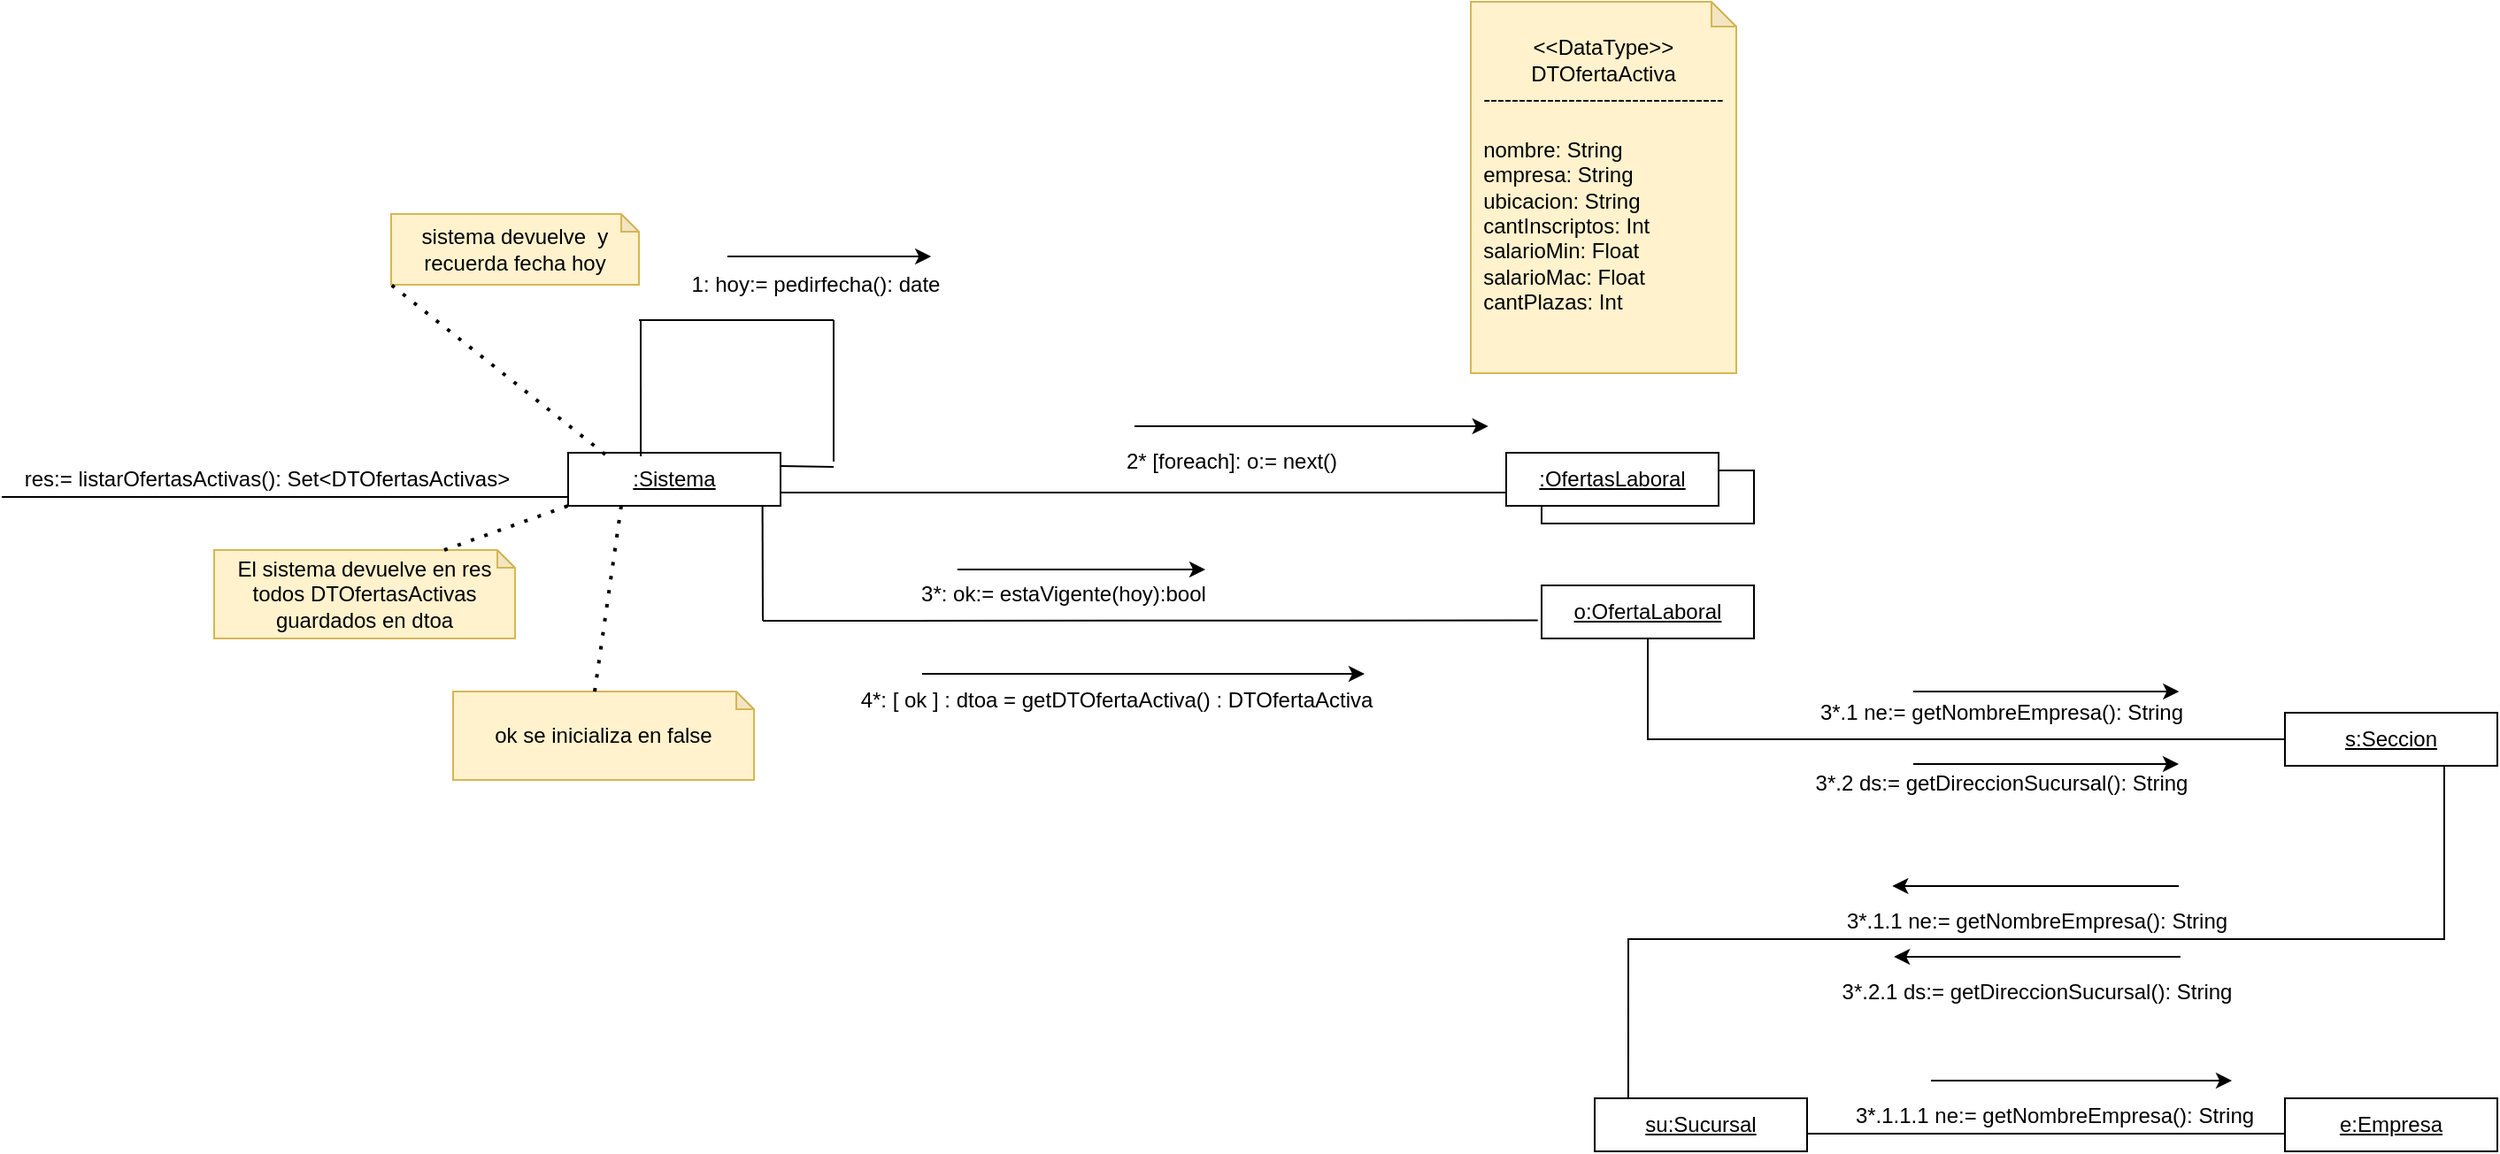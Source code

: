 <mxfile version="21.2.8" type="device">
  <diagram name="Página-1" id="w_VTXJSQc_wQ8aHEEqWT">
    <mxGraphModel dx="2245" dy="820" grid="1" gridSize="10" guides="1" tooltips="1" connect="1" arrows="1" fold="1" page="1" pageScale="1" pageWidth="827" pageHeight="1169" math="0" shadow="0">
      <root>
        <mxCell id="0" />
        <mxCell id="1" parent="0" />
        <mxCell id="RRVLJ1oTEtqvI1q0MnSC-2" value="" style="rounded=0;whiteSpace=wrap;html=1;" parent="1" vertex="1">
          <mxGeometry x="580" y="575" width="120" height="30" as="geometry" />
        </mxCell>
        <mxCell id="RRVLJ1oTEtqvI1q0MnSC-3" value="&lt;u&gt;:OfertasLaboral&lt;br&gt;&lt;/u&gt;" style="rounded=0;whiteSpace=wrap;html=1;" parent="1" vertex="1">
          <mxGeometry x="560" y="565" width="120" height="30" as="geometry" />
        </mxCell>
        <mxCell id="RRVLJ1oTEtqvI1q0MnSC-4" value="&lt;u&gt;:Sistema&lt;/u&gt;" style="rounded=0;whiteSpace=wrap;html=1;" parent="1" vertex="1">
          <mxGeometry x="30" y="565" width="120" height="30" as="geometry" />
        </mxCell>
        <mxCell id="RRVLJ1oTEtqvI1q0MnSC-5" value="" style="endArrow=none;html=1;rounded=0;exitX=0;exitY=1;exitDx=0;exitDy=0;" parent="1" source="RRVLJ1oTEtqvI1q0MnSC-6" edge="1">
          <mxGeometry width="50" height="50" relative="1" as="geometry">
            <mxPoint x="-290" y="594.5" as="sourcePoint" />
            <mxPoint x="30" y="590" as="targetPoint" />
          </mxGeometry>
        </mxCell>
        <mxCell id="RRVLJ1oTEtqvI1q0MnSC-6" value="res:= listarOfertasActivas(): Set&amp;lt;DTOfertasActivas&amp;gt;" style="text;html=1;strokeColor=none;fillColor=none;align=center;verticalAlign=middle;whiteSpace=wrap;rounded=0;" parent="1" vertex="1">
          <mxGeometry x="-290" y="570" width="300" height="20" as="geometry" />
        </mxCell>
        <mxCell id="RRVLJ1oTEtqvI1q0MnSC-7" value="" style="endArrow=none;html=1;rounded=0;exitX=1;exitY=0.75;exitDx=0;exitDy=0;entryX=0;entryY=0.75;entryDx=0;entryDy=0;" parent="1" source="RRVLJ1oTEtqvI1q0MnSC-4" target="RRVLJ1oTEtqvI1q0MnSC-3" edge="1">
          <mxGeometry width="50" height="50" relative="1" as="geometry">
            <mxPoint x="340" y="800" as="sourcePoint" />
            <mxPoint x="390" y="750" as="targetPoint" />
          </mxGeometry>
        </mxCell>
        <mxCell id="RRVLJ1oTEtqvI1q0MnSC-8" value="2* [foreach]: o:= next()" style="text;html=1;strokeColor=none;fillColor=none;align=center;verticalAlign=middle;whiteSpace=wrap;rounded=0;" parent="1" vertex="1">
          <mxGeometry x="240" y="550" width="330" height="40" as="geometry" />
        </mxCell>
        <mxCell id="RRVLJ1oTEtqvI1q0MnSC-9" value="1: hoy:= pedirfecha(): date" style="text;html=1;strokeColor=none;fillColor=none;align=center;verticalAlign=middle;whiteSpace=wrap;rounded=0;" parent="1" vertex="1">
          <mxGeometry x="20" y="460" width="300" height="20" as="geometry" />
        </mxCell>
        <mxCell id="RRVLJ1oTEtqvI1q0MnSC-10" value="sistema devuelve&amp;nbsp; y recuerda fecha hoy" style="shape=note;whiteSpace=wrap;html=1;backgroundOutline=1;darkOpacity=0.05;size=10;fillColor=#fff2cc;strokeColor=#d6b656;" parent="1" vertex="1">
          <mxGeometry x="-70" y="430" width="140" height="40" as="geometry" />
        </mxCell>
        <mxCell id="RRVLJ1oTEtqvI1q0MnSC-11" value="" style="endArrow=none;dashed=1;html=1;dashPattern=1 3;strokeWidth=2;rounded=0;exitX=0.175;exitY=0.033;exitDx=0;exitDy=0;entryX=0;entryY=1;entryDx=0;entryDy=0;entryPerimeter=0;exitPerimeter=0;" parent="1" source="RRVLJ1oTEtqvI1q0MnSC-4" target="RRVLJ1oTEtqvI1q0MnSC-10" edge="1">
          <mxGeometry width="50" height="50" relative="1" as="geometry">
            <mxPoint x="150" y="590" as="sourcePoint" />
            <mxPoint x="200" y="540" as="targetPoint" />
          </mxGeometry>
        </mxCell>
        <mxCell id="RRVLJ1oTEtqvI1q0MnSC-12" value="&lt;u&gt;o:OfertaLaboral&lt;/u&gt;" style="rounded=0;whiteSpace=wrap;html=1;" parent="1" vertex="1">
          <mxGeometry x="580" y="640" width="120" height="30" as="geometry" />
        </mxCell>
        <mxCell id="RRVLJ1oTEtqvI1q0MnSC-13" value="" style="endArrow=none;html=1;rounded=0;entryX=-0.018;entryY=0.66;entryDx=0;entryDy=0;entryPerimeter=0;" parent="1" target="RRVLJ1oTEtqvI1q0MnSC-12" edge="1">
          <mxGeometry width="50" height="50" relative="1" as="geometry">
            <mxPoint x="140" y="660" as="sourcePoint" />
            <mxPoint x="370" y="540" as="targetPoint" />
          </mxGeometry>
        </mxCell>
        <mxCell id="RRVLJ1oTEtqvI1q0MnSC-14" value="" style="endArrow=none;html=1;rounded=0;exitX=0.915;exitY=1;exitDx=0;exitDy=0;exitPerimeter=0;" parent="1" source="RRVLJ1oTEtqvI1q0MnSC-4" edge="1">
          <mxGeometry width="50" height="50" relative="1" as="geometry">
            <mxPoint x="140" y="600" as="sourcePoint" />
            <mxPoint x="140" y="660" as="targetPoint" />
          </mxGeometry>
        </mxCell>
        <mxCell id="RRVLJ1oTEtqvI1q0MnSC-15" value="El sistema devuelve en res todos DTOfertasActivas guardados en dtoa" style="shape=note;whiteSpace=wrap;html=1;backgroundOutline=1;darkOpacity=0.05;size=10;fillColor=#fff2cc;strokeColor=#d6b656;" parent="1" vertex="1">
          <mxGeometry x="-170" y="620" width="170" height="50" as="geometry" />
        </mxCell>
        <mxCell id="RRVLJ1oTEtqvI1q0MnSC-16" value="" style="endArrow=none;dashed=1;html=1;dashPattern=1 3;strokeWidth=2;rounded=0;exitX=0;exitY=0;exitDx=130;exitDy=0;exitPerimeter=0;entryX=0;entryY=1;entryDx=0;entryDy=0;" parent="1" source="RRVLJ1oTEtqvI1q0MnSC-15" target="RRVLJ1oTEtqvI1q0MnSC-4" edge="1">
          <mxGeometry width="50" height="50" relative="1" as="geometry">
            <mxPoint x="150" y="630" as="sourcePoint" />
            <mxPoint x="200" y="580" as="targetPoint" />
          </mxGeometry>
        </mxCell>
        <mxCell id="RRVLJ1oTEtqvI1q0MnSC-17" value="3*: ok:= estaVigente(hoy):bool" style="text;html=1;strokeColor=none;fillColor=none;align=center;verticalAlign=middle;whiteSpace=wrap;rounded=0;" parent="1" vertex="1">
          <mxGeometry x="140" y="630" width="340" height="30" as="geometry" />
        </mxCell>
        <mxCell id="RRVLJ1oTEtqvI1q0MnSC-18" value="" style="endArrow=classic;html=1;rounded=0;entryX=0.939;entryY=0;entryDx=0;entryDy=0;entryPerimeter=0;" parent="1" target="RRVLJ1oTEtqvI1q0MnSC-8" edge="1">
          <mxGeometry width="50" height="50" relative="1" as="geometry">
            <mxPoint x="350" y="550" as="sourcePoint" />
            <mxPoint x="160" y="490" as="targetPoint" />
            <Array as="points">
              <mxPoint x="390" y="550" />
            </Array>
          </mxGeometry>
        </mxCell>
        <mxCell id="RRVLJ1oTEtqvI1q0MnSC-19" value="" style="endArrow=classic;html=1;rounded=0;" parent="1" edge="1">
          <mxGeometry width="50" height="50" relative="1" as="geometry">
            <mxPoint x="250" y="631" as="sourcePoint" />
            <mxPoint x="390" y="631" as="targetPoint" />
          </mxGeometry>
        </mxCell>
        <mxCell id="RRVLJ1oTEtqvI1q0MnSC-20" value="" style="endArrow=none;html=1;rounded=0;exitX=0.342;exitY=0.067;exitDx=0;exitDy=0;exitPerimeter=0;" parent="1" source="RRVLJ1oTEtqvI1q0MnSC-4" edge="1">
          <mxGeometry width="50" height="50" relative="1" as="geometry">
            <mxPoint x="150" y="540" as="sourcePoint" />
            <mxPoint x="71" y="490" as="targetPoint" />
          </mxGeometry>
        </mxCell>
        <mxCell id="RRVLJ1oTEtqvI1q0MnSC-21" value="" style="endArrow=none;html=1;rounded=0;" parent="1" edge="1">
          <mxGeometry width="50" height="50" relative="1" as="geometry">
            <mxPoint x="70" y="490" as="sourcePoint" />
            <mxPoint x="180" y="490" as="targetPoint" />
          </mxGeometry>
        </mxCell>
        <mxCell id="RRVLJ1oTEtqvI1q0MnSC-22" value="" style="endArrow=none;html=1;rounded=0;" parent="1" edge="1">
          <mxGeometry width="50" height="50" relative="1" as="geometry">
            <mxPoint x="180" y="570" as="sourcePoint" />
            <mxPoint x="180" y="490" as="targetPoint" />
          </mxGeometry>
        </mxCell>
        <mxCell id="RRVLJ1oTEtqvI1q0MnSC-23" value="" style="endArrow=none;html=1;rounded=0;exitX=1;exitY=0.25;exitDx=0;exitDy=0;" parent="1" source="RRVLJ1oTEtqvI1q0MnSC-4" edge="1">
          <mxGeometry width="50" height="50" relative="1" as="geometry">
            <mxPoint x="150" y="540" as="sourcePoint" />
            <mxPoint x="180" y="573" as="targetPoint" />
          </mxGeometry>
        </mxCell>
        <mxCell id="RRVLJ1oTEtqvI1q0MnSC-24" value="" style="endArrow=classic;html=1;rounded=0;entryX=0.717;entryY=-0.3;entryDx=0;entryDy=0;entryPerimeter=0;" parent="1" target="RRVLJ1oTEtqvI1q0MnSC-9" edge="1">
          <mxGeometry width="50" height="50" relative="1" as="geometry">
            <mxPoint x="120" y="454" as="sourcePoint" />
            <mxPoint x="170" y="404" as="targetPoint" />
          </mxGeometry>
        </mxCell>
        <mxCell id="RRVLJ1oTEtqvI1q0MnSC-25" value="&amp;lt;&amp;lt;DataType&amp;gt;&amp;gt;&lt;br&gt;DTOfertaActiva&lt;br&gt;----------------------------------&lt;br&gt;&lt;br&gt;&lt;div style=&quot;text-align: left;&quot;&gt;&lt;span style=&quot;background-color: initial;&quot;&gt;nombre: String&lt;/span&gt;&lt;/div&gt;&lt;div style=&quot;text-align: left;&quot;&gt;&lt;span style=&quot;background-color: initial;&quot;&gt;empresa: String&lt;/span&gt;&lt;/div&gt;&lt;div style=&quot;text-align: left;&quot;&gt;&lt;span style=&quot;background-color: initial;&quot;&gt;ubicacion: String&lt;/span&gt;&lt;/div&gt;&lt;div style=&quot;text-align: left;&quot;&gt;&lt;span style=&quot;background-color: initial;&quot;&gt;cantInscriptos: Int&lt;/span&gt;&lt;br&gt;&lt;/div&gt;&lt;div style=&quot;text-align: left;&quot;&gt;salarioMin: Float&lt;/div&gt;&lt;div style=&quot;text-align: left;&quot;&gt;salarioMac: Float&lt;/div&gt;&lt;div style=&quot;text-align: left;&quot;&gt;cantPlazas: Int&lt;/div&gt;&lt;div style=&quot;text-align: left;&quot;&gt;&lt;br&gt;&lt;/div&gt;" style="shape=note;whiteSpace=wrap;html=1;backgroundOutline=1;darkOpacity=0.05;size=14;fillColor=#fff2cc;strokeColor=#d6b656;" parent="1" vertex="1">
          <mxGeometry x="540" y="310" width="150" height="210" as="geometry" />
        </mxCell>
        <mxCell id="RRVLJ1oTEtqvI1q0MnSC-26" value="4*: [ ok ] : dtoa = getDTOfertaActiva() : DTOfertaActiva" style="text;html=1;strokeColor=none;fillColor=none;align=center;verticalAlign=middle;whiteSpace=wrap;rounded=0;" parent="1" vertex="1">
          <mxGeometry x="170" y="690" width="340" height="30" as="geometry" />
        </mxCell>
        <mxCell id="RRVLJ1oTEtqvI1q0MnSC-27" value="ok se inicializa en false" style="shape=note;whiteSpace=wrap;html=1;backgroundOutline=1;darkOpacity=0.05;size=10;fillColor=#fff2cc;strokeColor=#d6b656;" parent="1" vertex="1">
          <mxGeometry x="-35" y="700" width="170" height="50" as="geometry" />
        </mxCell>
        <mxCell id="RRVLJ1oTEtqvI1q0MnSC-28" value="" style="endArrow=none;dashed=1;html=1;dashPattern=1 3;strokeWidth=2;rounded=0;exitX=0;exitY=0;exitDx=80;exitDy=0;exitPerimeter=0;entryX=0.25;entryY=1;entryDx=0;entryDy=0;" parent="1" source="RRVLJ1oTEtqvI1q0MnSC-27" target="RRVLJ1oTEtqvI1q0MnSC-4" edge="1">
          <mxGeometry width="50" height="50" relative="1" as="geometry">
            <mxPoint x="280" y="570" as="sourcePoint" />
            <mxPoint x="330" y="520" as="targetPoint" />
          </mxGeometry>
        </mxCell>
        <mxCell id="RRVLJ1oTEtqvI1q0MnSC-29" value="" style="endArrow=classic;html=1;rounded=0;" parent="1" edge="1">
          <mxGeometry width="50" height="50" relative="1" as="geometry">
            <mxPoint x="230" y="690" as="sourcePoint" />
            <mxPoint x="480" y="690" as="targetPoint" />
          </mxGeometry>
        </mxCell>
        <mxCell id="l3B3hP5fq__x3seb3r6Z-11" value="&lt;u&gt;s:Seccion&lt;/u&gt;" style="rounded=0;whiteSpace=wrap;html=1;" parent="1" vertex="1">
          <mxGeometry x="1000" y="712" width="120" height="30" as="geometry" />
        </mxCell>
        <mxCell id="l3B3hP5fq__x3seb3r6Z-12" value="" style="endArrow=none;html=1;rounded=0;entryX=0.5;entryY=1;entryDx=0;entryDy=0;exitX=0;exitY=0.5;exitDx=0;exitDy=0;" parent="1" source="l3B3hP5fq__x3seb3r6Z-11" target="RRVLJ1oTEtqvI1q0MnSC-12" edge="1">
          <mxGeometry width="50" height="50" relative="1" as="geometry">
            <mxPoint x="620" y="730" as="sourcePoint" />
            <mxPoint x="670" y="680" as="targetPoint" />
            <Array as="points">
              <mxPoint x="640" y="727" />
            </Array>
          </mxGeometry>
        </mxCell>
        <mxCell id="l3B3hP5fq__x3seb3r6Z-13" value="3*.1 ne:= getNombreEmpresa(): String" style="text;html=1;strokeColor=none;fillColor=none;align=center;verticalAlign=middle;whiteSpace=wrap;rounded=0;" parent="1" vertex="1">
          <mxGeometry x="680" y="702" width="320" height="20" as="geometry" />
        </mxCell>
        <mxCell id="l3B3hP5fq__x3seb3r6Z-14" value="&lt;u&gt;su:Sucursal&lt;/u&gt;" style="rounded=0;whiteSpace=wrap;html=1;" parent="1" vertex="1">
          <mxGeometry x="610" y="930" width="120" height="30" as="geometry" />
        </mxCell>
        <mxCell id="l3B3hP5fq__x3seb3r6Z-15" value="" style="endArrow=none;html=1;rounded=0;entryX=0.75;entryY=1;entryDx=0;entryDy=0;exitX=0.158;exitY=0;exitDx=0;exitDy=0;exitPerimeter=0;" parent="1" source="l3B3hP5fq__x3seb3r6Z-14" target="l3B3hP5fq__x3seb3r6Z-11" edge="1">
          <mxGeometry width="50" height="50" relative="1" as="geometry">
            <mxPoint x="650" y="970" as="sourcePoint" />
            <mxPoint x="700" y="920" as="targetPoint" />
            <Array as="points">
              <mxPoint x="629" y="840" />
              <mxPoint x="1090" y="840" />
            </Array>
          </mxGeometry>
        </mxCell>
        <mxCell id="l3B3hP5fq__x3seb3r6Z-17" value="&lt;u&gt;e:Empresa&lt;/u&gt;" style="rounded=0;whiteSpace=wrap;html=1;" parent="1" vertex="1">
          <mxGeometry x="1000" y="930" width="120" height="30" as="geometry" />
        </mxCell>
        <mxCell id="l3B3hP5fq__x3seb3r6Z-18" value="" style="endArrow=none;html=1;rounded=0;" parent="1" edge="1">
          <mxGeometry width="50" height="50" relative="1" as="geometry">
            <mxPoint x="730" y="950" as="sourcePoint" />
            <mxPoint x="1000" y="950" as="targetPoint" />
          </mxGeometry>
        </mxCell>
        <mxCell id="l3B3hP5fq__x3seb3r6Z-23" value="" style="endArrow=classic;html=1;rounded=0;entryX=0.813;entryY=-0.1;entryDx=0;entryDy=0;entryPerimeter=0;" parent="1" target="l3B3hP5fq__x3seb3r6Z-13" edge="1">
          <mxGeometry width="50" height="50" relative="1" as="geometry">
            <mxPoint x="790" y="700" as="sourcePoint" />
            <mxPoint x="840" y="652" as="targetPoint" />
          </mxGeometry>
        </mxCell>
        <mxCell id="l3B3hP5fq__x3seb3r6Z-24" value="" style="endArrow=classic;html=1;rounded=0;entryX=0.338;entryY=-0.15;entryDx=0;entryDy=0;entryPerimeter=0;" parent="1" edge="1">
          <mxGeometry width="50" height="50" relative="1" as="geometry">
            <mxPoint x="940" y="810" as="sourcePoint" />
            <mxPoint x="778.16" y="810" as="targetPoint" />
          </mxGeometry>
        </mxCell>
        <mxCell id="l3B3hP5fq__x3seb3r6Z-25" value="" style="endArrow=classic;html=1;rounded=0;" parent="1" edge="1">
          <mxGeometry width="50" height="50" relative="1" as="geometry">
            <mxPoint x="807" y="930" as="sourcePoint" />
            <mxPoint x="807" y="930" as="targetPoint" />
          </mxGeometry>
        </mxCell>
        <mxCell id="l3B3hP5fq__x3seb3r6Z-27" value="3*.2 ds:= getDireccionSucursal(): String" style="text;html=1;strokeColor=none;fillColor=none;align=center;verticalAlign=middle;whiteSpace=wrap;rounded=0;" parent="1" vertex="1">
          <mxGeometry x="680" y="742" width="320" height="20" as="geometry" />
        </mxCell>
        <mxCell id="l3B3hP5fq__x3seb3r6Z-28" value="" style="endArrow=classic;html=1;rounded=0;entryX=0.813;entryY=-0.1;entryDx=0;entryDy=0;entryPerimeter=0;" parent="1" edge="1">
          <mxGeometry width="50" height="50" relative="1" as="geometry">
            <mxPoint x="790" y="741" as="sourcePoint" />
            <mxPoint x="940" y="741" as="targetPoint" />
          </mxGeometry>
        </mxCell>
        <mxCell id="l3B3hP5fq__x3seb3r6Z-29" value="3*.1.1 ne:= getNombreEmpresa(): String" style="text;html=1;strokeColor=none;fillColor=none;align=center;verticalAlign=middle;whiteSpace=wrap;rounded=0;" parent="1" vertex="1">
          <mxGeometry x="700" y="820" width="320" height="20" as="geometry" />
        </mxCell>
        <mxCell id="l3B3hP5fq__x3seb3r6Z-30" value="3*.2.1 ds:= getDireccionSucursal(): String" style="text;html=1;strokeColor=none;fillColor=none;align=center;verticalAlign=middle;whiteSpace=wrap;rounded=0;" parent="1" vertex="1">
          <mxGeometry x="700" y="860" width="320" height="20" as="geometry" />
        </mxCell>
        <mxCell id="l3B3hP5fq__x3seb3r6Z-31" value="" style="endArrow=classic;html=1;rounded=0;entryX=0.338;entryY=-0.15;entryDx=0;entryDy=0;entryPerimeter=0;" parent="1" edge="1">
          <mxGeometry width="50" height="50" relative="1" as="geometry">
            <mxPoint x="940.92" y="850" as="sourcePoint" />
            <mxPoint x="779.08" y="850" as="targetPoint" />
          </mxGeometry>
        </mxCell>
        <mxCell id="l3B3hP5fq__x3seb3r6Z-33" value="" style="endArrow=classic;html=1;rounded=0;" parent="1" edge="1">
          <mxGeometry width="50" height="50" relative="1" as="geometry">
            <mxPoint x="800" y="920" as="sourcePoint" />
            <mxPoint x="970" y="920" as="targetPoint" />
          </mxGeometry>
        </mxCell>
        <mxCell id="l3B3hP5fq__x3seb3r6Z-32" value="3*.1.1.1 ne:= getNombreEmpresa(): String" style="text;html=1;strokeColor=none;fillColor=none;align=center;verticalAlign=middle;whiteSpace=wrap;rounded=0;" parent="1" vertex="1">
          <mxGeometry x="710" y="930" width="320" height="20" as="geometry" />
        </mxCell>
      </root>
    </mxGraphModel>
  </diagram>
</mxfile>
